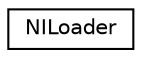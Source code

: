 digraph "Graphical Class Hierarchy"
{
  edge [fontname="Helvetica",fontsize="10",labelfontname="Helvetica",labelfontsize="10"];
  node [fontname="Helvetica",fontsize="10",shape=record];
  rankdir="LR";
  Node0 [label="NILoader",height=0.2,width=0.4,color="black", fillcolor="white", style="filled",URL="$d7/d26/class_n_i_loader.html",tooltip="Perfoms network import. "];
}
